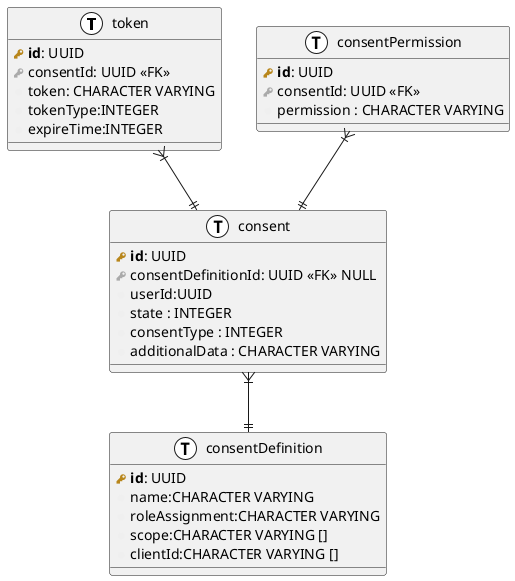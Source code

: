 @startuml
!define primary_key(x) <b><color:#b8861b><&key></color> x</b>
!define foreign_key(x) <color:#aaaaaa><&key></color> x
!define column(x) <color:#efefef><&media-record></color> x
!define table(x) entity x << (T, white) >>

table(token){
    primary_key( id ): UUID
    foreign_key( consentId ): UUID <<FK>>
    column(token): CHARACTER VARYING
    column(tokenType):INTEGER
    column(expireTime):INTEGER
}

table(consent){
    primary_key( id ): UUID
    foreign_key(consentDefinitionId ): UUID <<FK>> NULL
    column(userId):UUID
    column(state) : INTEGER
    column(consentType) : INTEGER
    column(additionalData) : CHARACTER VARYING
}

table(consentPermission){
    primary_key( id ): UUID
    foreign_key(consentId ): UUID <<FK>>
    column(permission) : CHARACTER VARYING
}

consentPermission }|--|| consent

token }|--|| consent

table(consentDefinition){
    primary_key( id ): UUID
    column(name):CHARACTER VARYING
    column(roleAssignment):CHARACTER VARYING
    column(scope):CHARACTER VARYING []
    column(clientId):CHARACTER VARYING []
}

consent }|--|| consentDefinition


@enduml